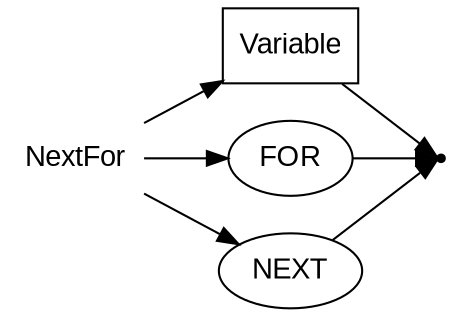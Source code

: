 digraph NEXTFOR {
  rankdir=LR;
  node [fontname="Arial"];
  start [label="NextFor" shape=plaintext];
  end [label="" shape=point];
  A [label="Variable" shape=box];
  B [label="FOR" shape=oval];
  C [label="NEXT" shape=oval];
  start -> C;
  start -> B;
  start -> A;
  A -> end;
  B -> end;
  C -> end;
}